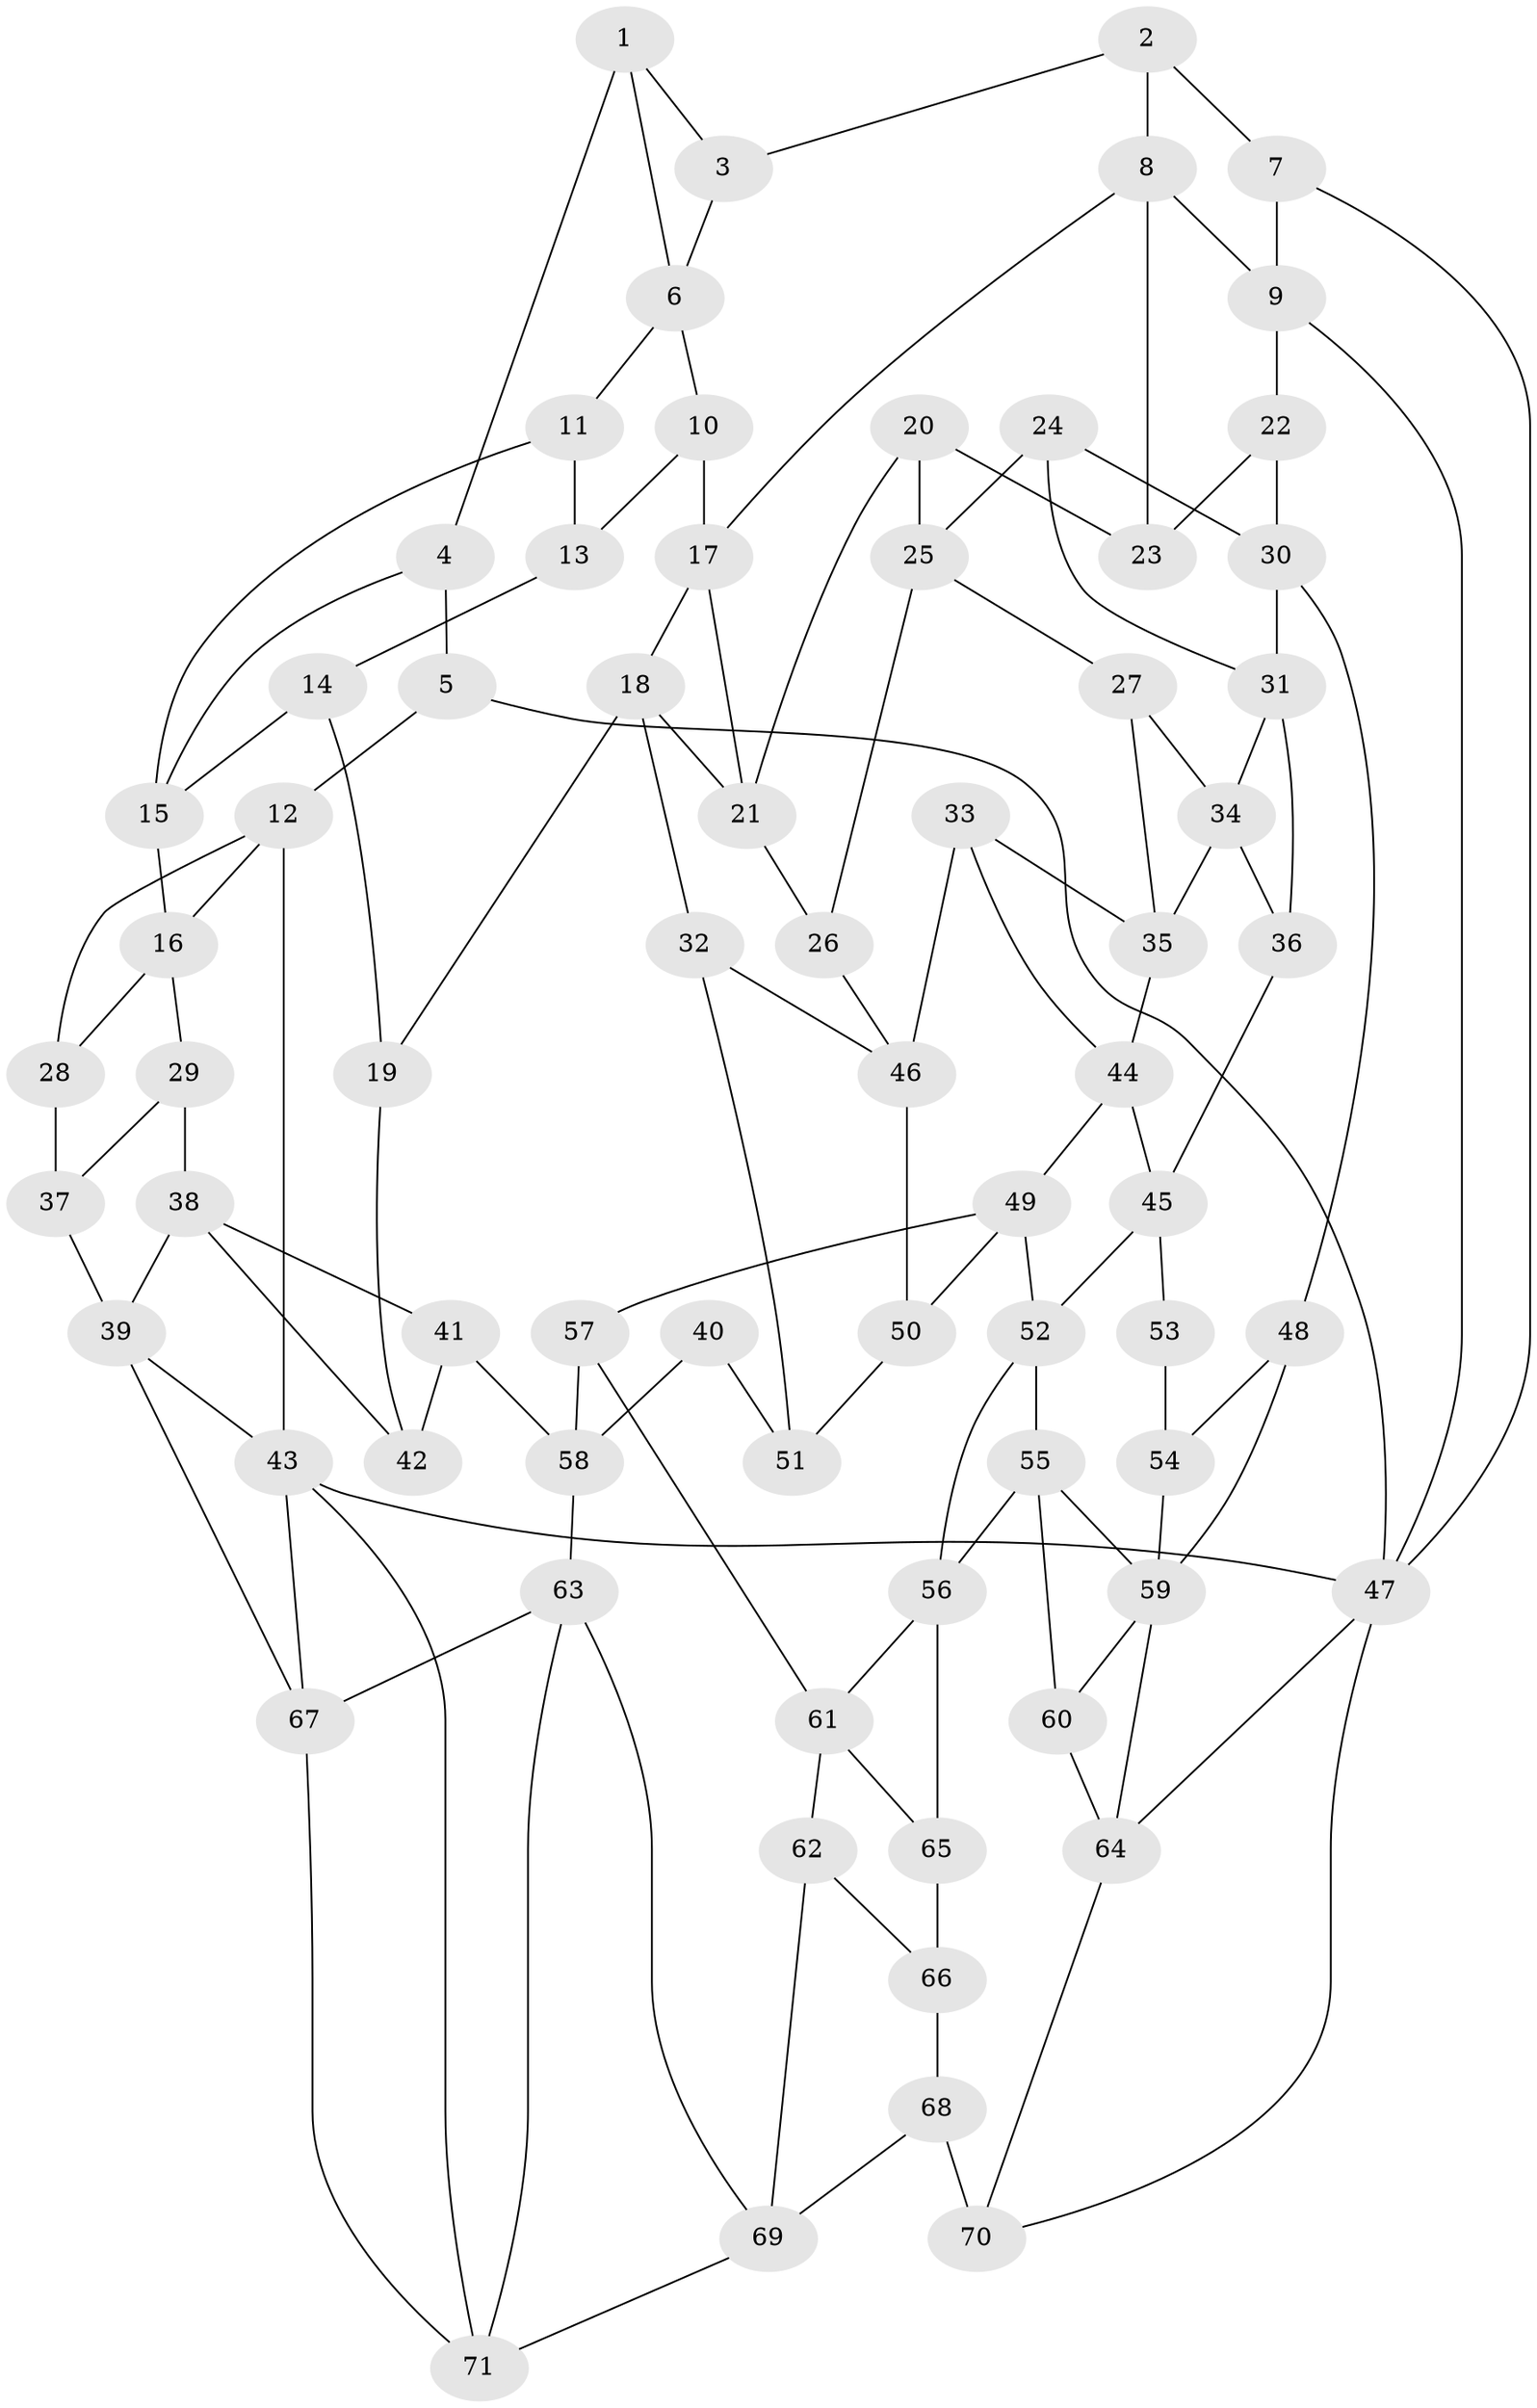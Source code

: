// original degree distribution, {3: 0.03546099290780142, 4: 0.2198581560283688, 6: 0.24113475177304963, 5: 0.5035460992907801}
// Generated by graph-tools (version 1.1) at 2025/38/03/04/25 23:38:25]
// undirected, 71 vertices, 124 edges
graph export_dot {
  node [color=gray90,style=filled];
  1;
  2;
  3;
  4;
  5;
  6;
  7;
  8;
  9;
  10;
  11;
  12;
  13;
  14;
  15;
  16;
  17;
  18;
  19;
  20;
  21;
  22;
  23;
  24;
  25;
  26;
  27;
  28;
  29;
  30;
  31;
  32;
  33;
  34;
  35;
  36;
  37;
  38;
  39;
  40;
  41;
  42;
  43;
  44;
  45;
  46;
  47;
  48;
  49;
  50;
  51;
  52;
  53;
  54;
  55;
  56;
  57;
  58;
  59;
  60;
  61;
  62;
  63;
  64;
  65;
  66;
  67;
  68;
  69;
  70;
  71;
  1 -- 3 [weight=1.0];
  1 -- 4 [weight=1.0];
  1 -- 6 [weight=1.0];
  2 -- 3 [weight=1.0];
  2 -- 7 [weight=1.0];
  2 -- 8 [weight=1.0];
  3 -- 6 [weight=1.0];
  4 -- 5 [weight=2.0];
  4 -- 15 [weight=1.0];
  5 -- 12 [weight=2.0];
  5 -- 47 [weight=1.0];
  6 -- 10 [weight=1.0];
  6 -- 11 [weight=1.0];
  7 -- 9 [weight=1.0];
  7 -- 47 [weight=1.0];
  8 -- 9 [weight=1.0];
  8 -- 17 [weight=1.0];
  8 -- 23 [weight=1.0];
  9 -- 22 [weight=1.0];
  9 -- 47 [weight=1.0];
  10 -- 13 [weight=1.0];
  10 -- 17 [weight=1.0];
  11 -- 13 [weight=2.0];
  11 -- 15 [weight=1.0];
  12 -- 16 [weight=1.0];
  12 -- 28 [weight=1.0];
  12 -- 43 [weight=1.0];
  13 -- 14 [weight=1.0];
  14 -- 15 [weight=1.0];
  14 -- 19 [weight=1.0];
  15 -- 16 [weight=1.0];
  16 -- 28 [weight=1.0];
  16 -- 29 [weight=1.0];
  17 -- 18 [weight=1.0];
  17 -- 21 [weight=1.0];
  18 -- 19 [weight=1.0];
  18 -- 21 [weight=1.0];
  18 -- 32 [weight=1.0];
  19 -- 42 [weight=2.0];
  20 -- 21 [weight=1.0];
  20 -- 23 [weight=1.0];
  20 -- 25 [weight=1.0];
  21 -- 26 [weight=1.0];
  22 -- 23 [weight=1.0];
  22 -- 30 [weight=1.0];
  24 -- 25 [weight=1.0];
  24 -- 30 [weight=1.0];
  24 -- 31 [weight=1.0];
  25 -- 26 [weight=1.0];
  25 -- 27 [weight=1.0];
  26 -- 46 [weight=1.0];
  27 -- 34 [weight=1.0];
  27 -- 35 [weight=1.0];
  28 -- 37 [weight=1.0];
  29 -- 37 [weight=1.0];
  29 -- 38 [weight=1.0];
  30 -- 31 [weight=1.0];
  30 -- 48 [weight=1.0];
  31 -- 34 [weight=1.0];
  31 -- 36 [weight=1.0];
  32 -- 46 [weight=1.0];
  32 -- 51 [weight=1.0];
  33 -- 35 [weight=1.0];
  33 -- 44 [weight=1.0];
  33 -- 46 [weight=1.0];
  34 -- 35 [weight=1.0];
  34 -- 36 [weight=1.0];
  35 -- 44 [weight=1.0];
  36 -- 45 [weight=1.0];
  37 -- 39 [weight=1.0];
  38 -- 39 [weight=1.0];
  38 -- 41 [weight=1.0];
  38 -- 42 [weight=1.0];
  39 -- 43 [weight=1.0];
  39 -- 67 [weight=1.0];
  40 -- 51 [weight=2.0];
  40 -- 58 [weight=1.0];
  41 -- 42 [weight=1.0];
  41 -- 58 [weight=1.0];
  43 -- 47 [weight=1.0];
  43 -- 67 [weight=1.0];
  43 -- 71 [weight=1.0];
  44 -- 45 [weight=1.0];
  44 -- 49 [weight=1.0];
  45 -- 52 [weight=1.0];
  45 -- 53 [weight=1.0];
  46 -- 50 [weight=1.0];
  47 -- 64 [weight=1.0];
  47 -- 70 [weight=1.0];
  48 -- 54 [weight=1.0];
  48 -- 59 [weight=1.0];
  49 -- 50 [weight=1.0];
  49 -- 52 [weight=1.0];
  49 -- 57 [weight=1.0];
  50 -- 51 [weight=1.0];
  52 -- 55 [weight=1.0];
  52 -- 56 [weight=1.0];
  53 -- 54 [weight=2.0];
  54 -- 59 [weight=1.0];
  55 -- 56 [weight=1.0];
  55 -- 59 [weight=1.0];
  55 -- 60 [weight=1.0];
  56 -- 61 [weight=1.0];
  56 -- 65 [weight=1.0];
  57 -- 58 [weight=1.0];
  57 -- 61 [weight=1.0];
  58 -- 63 [weight=1.0];
  59 -- 60 [weight=1.0];
  59 -- 64 [weight=1.0];
  60 -- 64 [weight=1.0];
  61 -- 62 [weight=1.0];
  61 -- 65 [weight=1.0];
  62 -- 66 [weight=1.0];
  62 -- 69 [weight=1.0];
  63 -- 67 [weight=1.0];
  63 -- 69 [weight=1.0];
  63 -- 71 [weight=1.0];
  64 -- 70 [weight=1.0];
  65 -- 66 [weight=2.0];
  66 -- 68 [weight=1.0];
  67 -- 71 [weight=1.0];
  68 -- 69 [weight=1.0];
  68 -- 70 [weight=2.0];
  69 -- 71 [weight=1.0];
}
